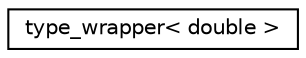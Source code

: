 digraph "Graphical Class Hierarchy"
{
 // INTERACTIVE_SVG=YES
  edge [fontname="Helvetica",fontsize="10",labelfontname="Helvetica",labelfontsize="10"];
  node [fontname="Helvetica",fontsize="10",shape=record];
  rankdir="LR";
  Node1 [label="type_wrapper\< double \>",height=0.2,width=0.4,color="black", fillcolor="white", style="filled",URL="$classtype__wrapper_3_01double_01_4.html"];
}
